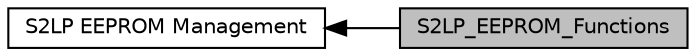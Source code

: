 digraph "S2LP_EEPROM_Functions"
{
  edge [fontname="Helvetica",fontsize="10",labelfontname="Helvetica",labelfontsize="10"];
  node [fontname="Helvetica",fontsize="10",shape=box];
  rankdir=LR;
  Node2 [label="S2LP EEPROM Management",height=0.2,width=0.4,color="black", fillcolor="white", style="filled",URL="$group___s2_l_p___e_e_p_r_o_m___management.html",tooltip=" "];
  Node1 [label="S2LP_EEPROM_Functions",height=0.2,width=0.4,color="black", fillcolor="grey75", style="filled", fontcolor="black",tooltip=" "];
  Node2->Node1 [shape=plaintext, dir="back", style="solid"];
}
